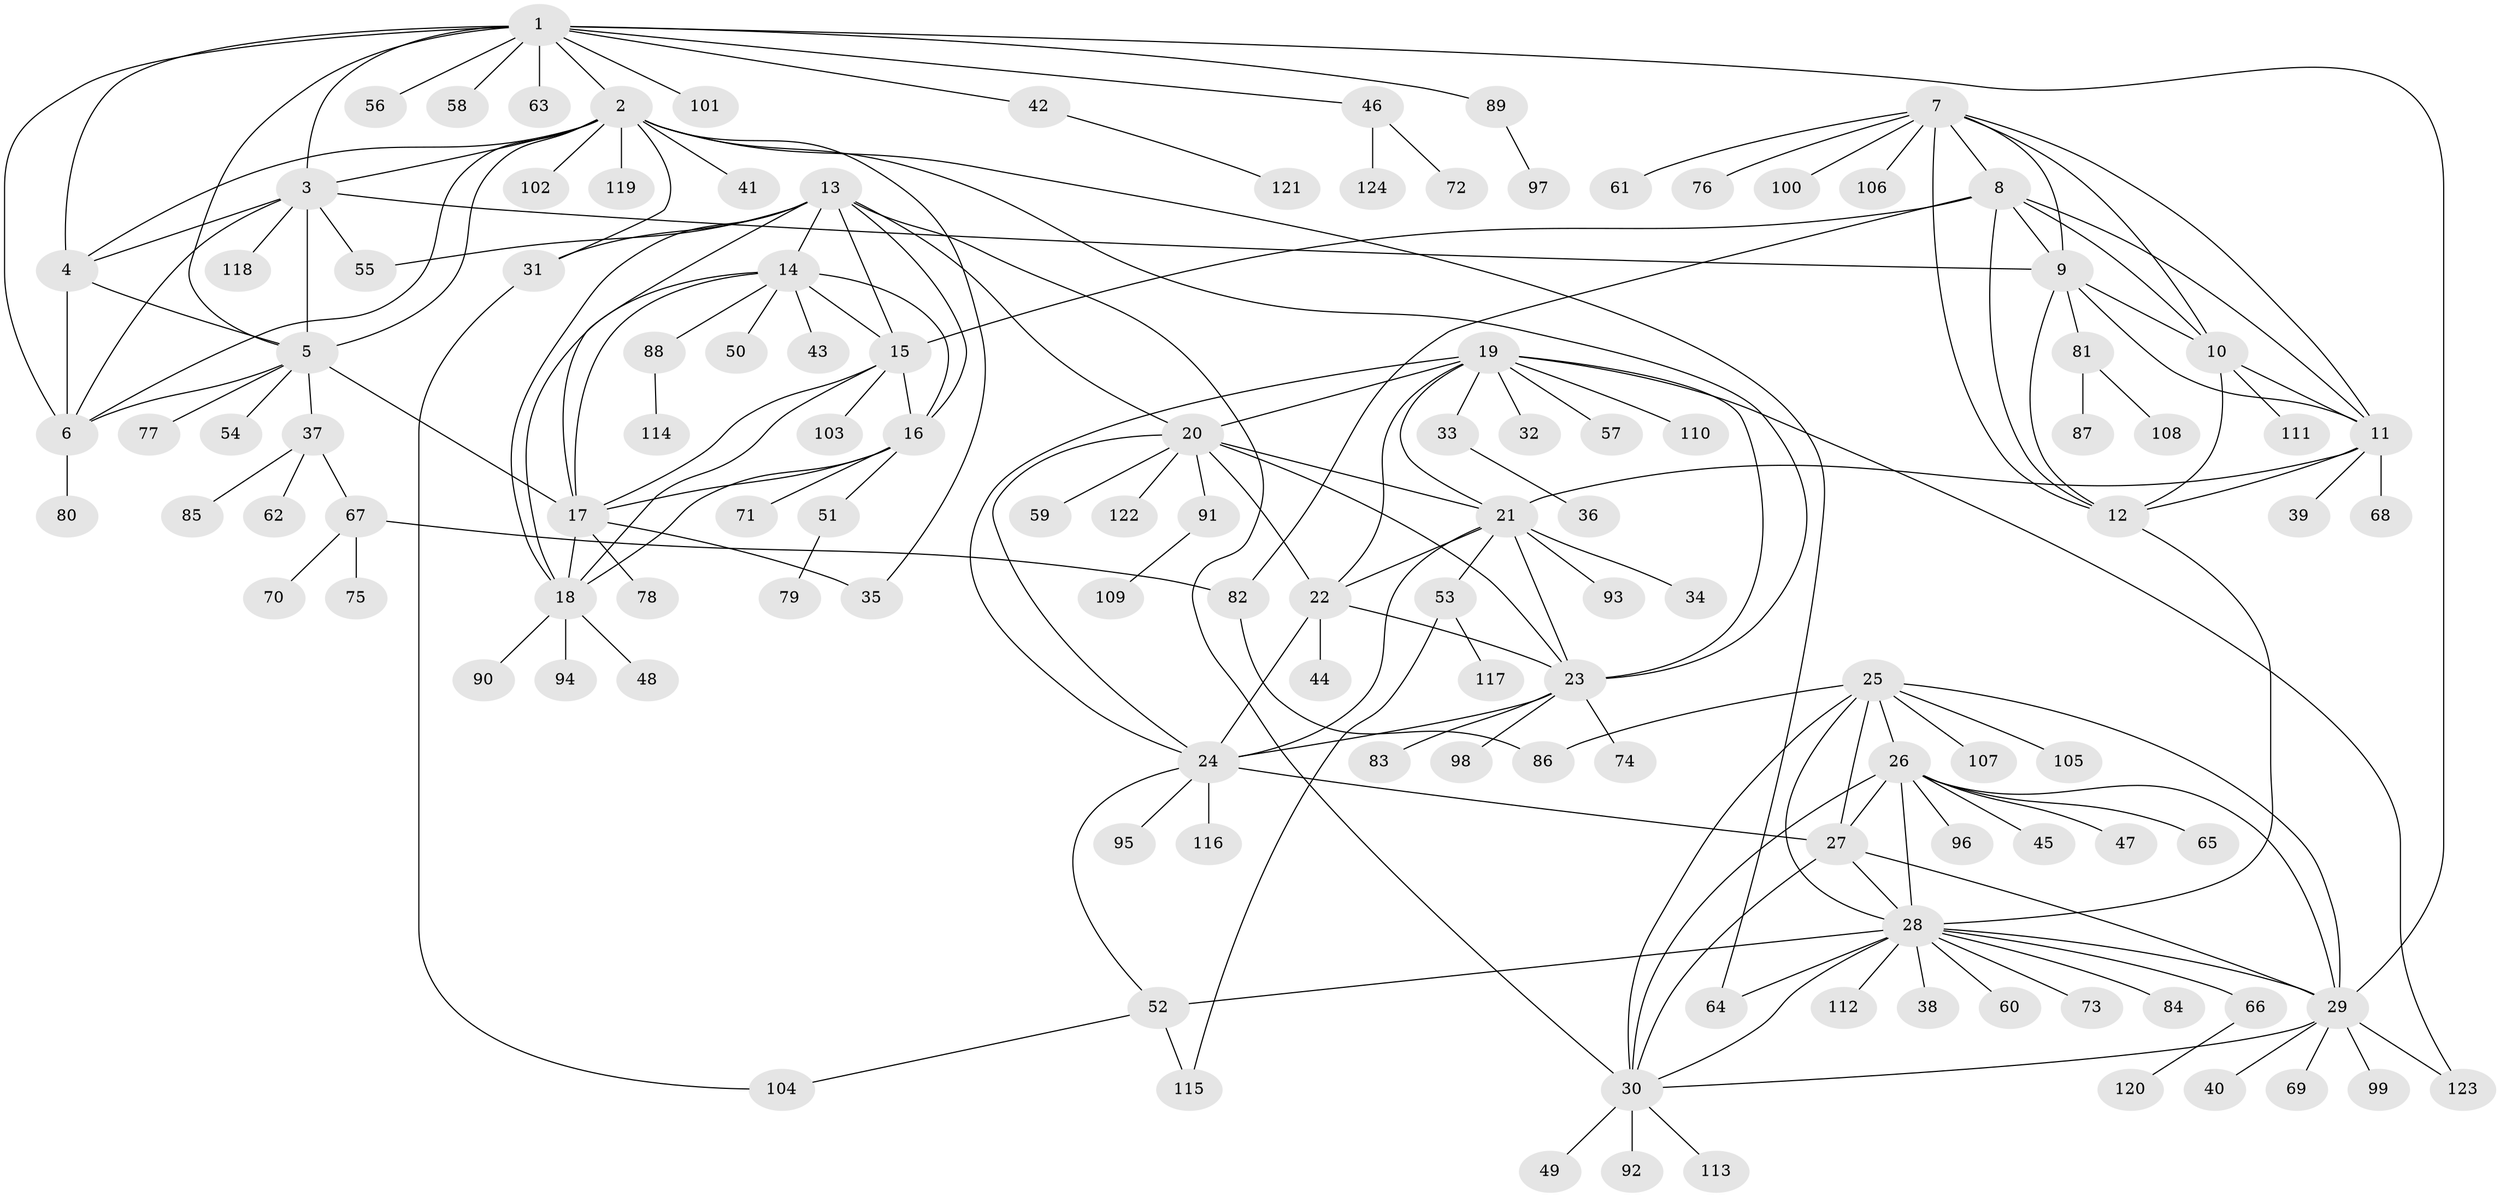 // coarse degree distribution, {14: 0.010526315789473684, 9: 0.031578947368421054, 6: 0.042105263157894736, 7: 0.042105263157894736, 4: 0.031578947368421054, 12: 0.021052631578947368, 8: 0.042105263157894736, 13: 0.010526315789473684, 3: 0.05263157894736842, 1: 0.6210526315789474, 2: 0.09473684210526316}
// Generated by graph-tools (version 1.1) at 2025/52/02/27/25 19:52:21]
// undirected, 124 vertices, 189 edges
graph export_dot {
graph [start="1"]
  node [color=gray90,style=filled];
  1;
  2;
  3;
  4;
  5;
  6;
  7;
  8;
  9;
  10;
  11;
  12;
  13;
  14;
  15;
  16;
  17;
  18;
  19;
  20;
  21;
  22;
  23;
  24;
  25;
  26;
  27;
  28;
  29;
  30;
  31;
  32;
  33;
  34;
  35;
  36;
  37;
  38;
  39;
  40;
  41;
  42;
  43;
  44;
  45;
  46;
  47;
  48;
  49;
  50;
  51;
  52;
  53;
  54;
  55;
  56;
  57;
  58;
  59;
  60;
  61;
  62;
  63;
  64;
  65;
  66;
  67;
  68;
  69;
  70;
  71;
  72;
  73;
  74;
  75;
  76;
  77;
  78;
  79;
  80;
  81;
  82;
  83;
  84;
  85;
  86;
  87;
  88;
  89;
  90;
  91;
  92;
  93;
  94;
  95;
  96;
  97;
  98;
  99;
  100;
  101;
  102;
  103;
  104;
  105;
  106;
  107;
  108;
  109;
  110;
  111;
  112;
  113;
  114;
  115;
  116;
  117;
  118;
  119;
  120;
  121;
  122;
  123;
  124;
  1 -- 2;
  1 -- 3;
  1 -- 4;
  1 -- 5;
  1 -- 6;
  1 -- 29;
  1 -- 42;
  1 -- 46;
  1 -- 56;
  1 -- 58;
  1 -- 63;
  1 -- 89;
  1 -- 101;
  2 -- 3;
  2 -- 4;
  2 -- 5;
  2 -- 6;
  2 -- 23;
  2 -- 31;
  2 -- 35;
  2 -- 41;
  2 -- 64;
  2 -- 102;
  2 -- 119;
  3 -- 4;
  3 -- 5;
  3 -- 6;
  3 -- 9;
  3 -- 55;
  3 -- 118;
  4 -- 5;
  4 -- 6;
  5 -- 6;
  5 -- 17;
  5 -- 37;
  5 -- 54;
  5 -- 77;
  6 -- 80;
  7 -- 8;
  7 -- 9;
  7 -- 10;
  7 -- 11;
  7 -- 12;
  7 -- 61;
  7 -- 76;
  7 -- 100;
  7 -- 106;
  8 -- 9;
  8 -- 10;
  8 -- 11;
  8 -- 12;
  8 -- 15;
  8 -- 82;
  9 -- 10;
  9 -- 11;
  9 -- 12;
  9 -- 81;
  10 -- 11;
  10 -- 12;
  10 -- 111;
  11 -- 12;
  11 -- 21;
  11 -- 39;
  11 -- 68;
  12 -- 28;
  13 -- 14;
  13 -- 15;
  13 -- 16;
  13 -- 17;
  13 -- 18;
  13 -- 20;
  13 -- 30;
  13 -- 31;
  13 -- 55;
  14 -- 15;
  14 -- 16;
  14 -- 17;
  14 -- 18;
  14 -- 43;
  14 -- 50;
  14 -- 88;
  15 -- 16;
  15 -- 17;
  15 -- 18;
  15 -- 103;
  16 -- 17;
  16 -- 18;
  16 -- 51;
  16 -- 71;
  17 -- 18;
  17 -- 35;
  17 -- 78;
  18 -- 48;
  18 -- 90;
  18 -- 94;
  19 -- 20;
  19 -- 21;
  19 -- 22;
  19 -- 23;
  19 -- 24;
  19 -- 32;
  19 -- 33;
  19 -- 57;
  19 -- 110;
  19 -- 123;
  20 -- 21;
  20 -- 22;
  20 -- 23;
  20 -- 24;
  20 -- 59;
  20 -- 91;
  20 -- 122;
  21 -- 22;
  21 -- 23;
  21 -- 24;
  21 -- 34;
  21 -- 53;
  21 -- 93;
  22 -- 23;
  22 -- 24;
  22 -- 44;
  23 -- 24;
  23 -- 74;
  23 -- 83;
  23 -- 98;
  24 -- 27;
  24 -- 52;
  24 -- 95;
  24 -- 116;
  25 -- 26;
  25 -- 27;
  25 -- 28;
  25 -- 29;
  25 -- 30;
  25 -- 86;
  25 -- 105;
  25 -- 107;
  26 -- 27;
  26 -- 28;
  26 -- 29;
  26 -- 30;
  26 -- 45;
  26 -- 47;
  26 -- 65;
  26 -- 96;
  27 -- 28;
  27 -- 29;
  27 -- 30;
  28 -- 29;
  28 -- 30;
  28 -- 38;
  28 -- 52;
  28 -- 60;
  28 -- 64;
  28 -- 66;
  28 -- 73;
  28 -- 84;
  28 -- 112;
  29 -- 30;
  29 -- 40;
  29 -- 69;
  29 -- 99;
  29 -- 123;
  30 -- 49;
  30 -- 92;
  30 -- 113;
  31 -- 104;
  33 -- 36;
  37 -- 62;
  37 -- 67;
  37 -- 85;
  42 -- 121;
  46 -- 72;
  46 -- 124;
  51 -- 79;
  52 -- 104;
  52 -- 115;
  53 -- 115;
  53 -- 117;
  66 -- 120;
  67 -- 70;
  67 -- 75;
  67 -- 82;
  81 -- 87;
  81 -- 108;
  82 -- 86;
  88 -- 114;
  89 -- 97;
  91 -- 109;
}
